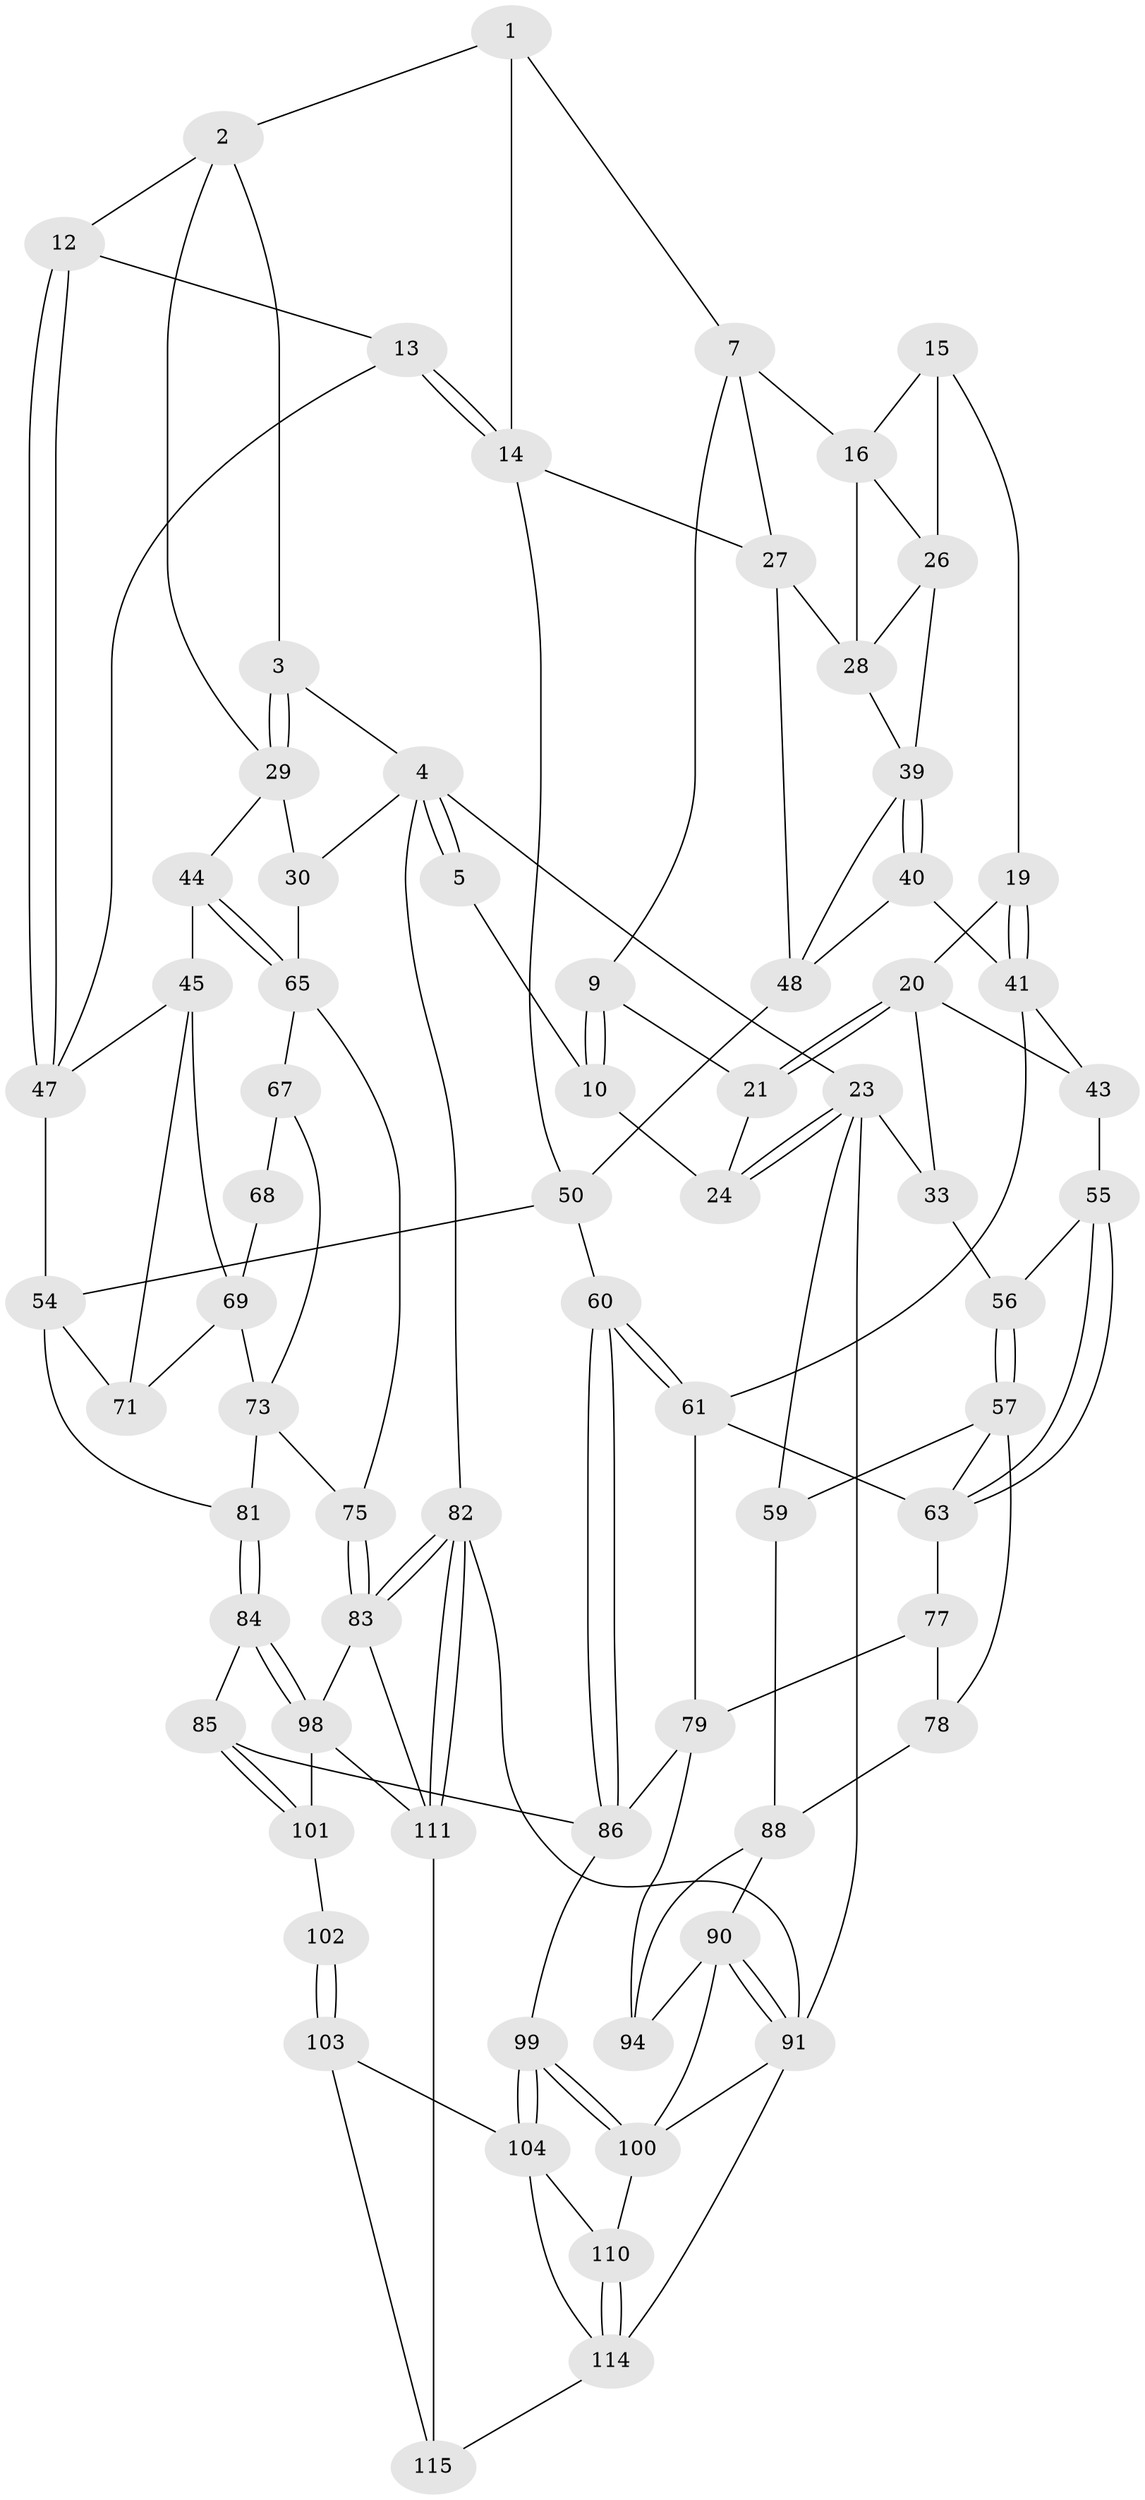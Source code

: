 // Generated by graph-tools (version 1.1) at 2025/52/02/27/25 19:52:36]
// undirected, 72 vertices, 151 edges
graph export_dot {
graph [start="1"]
  node [color=gray90,style=filled];
  1 [pos="+0.763701298390453+0",super="+6"];
  2 [pos="+0.8162679519731578+0.01029375047827095",super="+11"];
  3 [pos="+0.9001645775139305+0.10453129198844917"];
  4 [pos="+1+0",super="+22"];
  5 [pos="+0.7494063312720893+0"];
  7 [pos="+0.5724289249133389+0.03495307536477453",super="+8"];
  9 [pos="+0.546120630443682+0",super="+17"];
  10 [pos="+0.5683492676773785+0"];
  12 [pos="+0.776561973571459+0.1936741929606048"];
  13 [pos="+0.7591183228680544+0.18669275943148753"];
  14 [pos="+0.7489416087943497+0.18187193880711178",super="+35"];
  15 [pos="+0.36189150939363024+0.053991296815059486",super="+18"];
  16 [pos="+0.42500413868828774+0.08721813346300354",super="+25"];
  19 [pos="+0.2643003860843358+0.1386775179225722"];
  20 [pos="+0.1877214263996127+0.09153225021054806",super="+32"];
  21 [pos="+0.1710058245859346+0"];
  23 [pos="+0+0",super="+34"];
  24 [pos="+0.04048379623679131+0"];
  26 [pos="+0.36382648318383704+0.1449587009390696",super="+38"];
  27 [pos="+0.5526073023271032+0.13617580019747114",super="+36"];
  28 [pos="+0.5004968812317729+0.20179953177040047",super="+37"];
  29 [pos="+0.8882901696371178+0.16213019106277857",super="+31"];
  30 [pos="+1+0.1621906782006153"];
  33 [pos="+0.07357083040286136+0.23671211331094005"];
  39 [pos="+0.35841557267337265+0.27033021011321434",super="+49"];
  40 [pos="+0.32719878458052015+0.29840833247416326"];
  41 [pos="+0.3079492933071964+0.303113560144438",super="+42"];
  43 [pos="+0.2638617184600582+0.31727672598647216"];
  44 [pos="+0.9245534111521638+0.33307984640108224"];
  45 [pos="+0.9224558049074427+0.33721175271023357",super="+46"];
  47 [pos="+0.8028092087443865+0.331501304547358",super="+53"];
  48 [pos="+0.5256776582925258+0.3044951059510751",super="+52"];
  50 [pos="+0.6258068923625306+0.4148496009835436",super="+51"];
  54 [pos="+0.6342906202628341+0.41570627664683285",super="+74"];
  55 [pos="+0.21238664951513156+0.34640574615188935"];
  56 [pos="+0.11422003165379756+0.29020738002071184"];
  57 [pos="+0.13364801709623728+0.4164584120534604",super="+58"];
  59 [pos="+0+0.49077432812900046"];
  60 [pos="+0.4942876090904649+0.5058959198972866"];
  61 [pos="+0.36998197926943555+0.5097845446634289",super="+62"];
  63 [pos="+0.1819572136636062+0.41319568073863533",super="+64"];
  65 [pos="+1+0.21789027338178965",super="+66"];
  67 [pos="+1+0.37482833019967676",super="+72"];
  68 [pos="+0.9614905914339008+0.3605798812230836"];
  69 [pos="+0.9260266326720306+0.34273114669628424",super="+70"];
  71 [pos="+0.828549088359789+0.4263759918079183"];
  73 [pos="+0.9587789690301092+0.49800307073887917",super="+76"];
  75 [pos="+1+0.6341500498965261"];
  77 [pos="+0.18169724691763375+0.45528320704108044",super="+80"];
  78 [pos="+0.15648878507410682+0.5128344851374869",super="+87"];
  79 [pos="+0.3260043321504062+0.5430083537373622",super="+93"];
  81 [pos="+0.8164554008401059+0.6383431187644467"];
  82 [pos="+1+1"];
  83 [pos="+1+0.634728624077848",super="+97"];
  84 [pos="+0.7876082085396942+0.673585886658575"];
  85 [pos="+0.5898229460065324+0.6819294091187559"];
  86 [pos="+0.5277419892949894+0.5902160420124835",super="+95"];
  88 [pos="+0.11040560863631377+0.6420911586458664",super="+89"];
  90 [pos="+0+0.694305211787172",super="+96"];
  91 [pos="+0+1",super="+92"];
  94 [pos="+0.14577967238620307+0.6663759396373018"];
  98 [pos="+0.8189046797079287+0.829338603424937",super="+105"];
  99 [pos="+0.309659389303528+0.8031181241018241"];
  100 [pos="+0.1410188350375643+0.8455935931876436",super="+107"];
  101 [pos="+0.5648782022854437+0.7394751796616085",super="+106"];
  102 [pos="+0.47548365507589235+0.8119486167649685",super="+108"];
  103 [pos="+0.3889538231513826+0.8437585753182183",super="+113"];
  104 [pos="+0.3173347283581787+0.8121903455067441",super="+109"];
  110 [pos="+0.16212012560382189+0.9364278958411425"];
  111 [pos="+1+1",super="+112"];
  114 [pos="+0+1",super="+116"];
  115 [pos="+0.42757749624990554+1"];
  1 -- 2;
  1 -- 14;
  1 -- 7;
  2 -- 3;
  2 -- 12;
  2 -- 29;
  3 -- 4;
  3 -- 29;
  3 -- 29;
  4 -- 5;
  4 -- 5;
  4 -- 82;
  4 -- 30;
  4 -- 23;
  5 -- 10;
  7 -- 27;
  7 -- 16;
  7 -- 9;
  9 -- 10;
  9 -- 10;
  9 -- 21;
  10 -- 24;
  12 -- 13;
  12 -- 47;
  12 -- 47;
  13 -- 14;
  13 -- 14;
  13 -- 47;
  14 -- 50;
  14 -- 27;
  15 -- 16;
  15 -- 26;
  15 -- 19;
  16 -- 26;
  16 -- 28;
  19 -- 20;
  19 -- 41;
  19 -- 41;
  20 -- 21;
  20 -- 21;
  20 -- 33;
  20 -- 43;
  21 -- 24;
  23 -- 24;
  23 -- 24;
  23 -- 91;
  23 -- 33;
  23 -- 59;
  26 -- 39;
  26 -- 28;
  27 -- 28;
  27 -- 48;
  28 -- 39;
  29 -- 44;
  29 -- 30;
  30 -- 65;
  33 -- 56;
  39 -- 40;
  39 -- 40;
  39 -- 48;
  40 -- 41;
  40 -- 48;
  41 -- 43;
  41 -- 61;
  43 -- 55;
  44 -- 45;
  44 -- 65;
  44 -- 65;
  45 -- 69;
  45 -- 47;
  45 -- 71;
  47 -- 54;
  48 -- 50;
  50 -- 54;
  50 -- 60;
  54 -- 81;
  54 -- 71;
  55 -- 56;
  55 -- 63;
  55 -- 63;
  56 -- 57;
  56 -- 57;
  57 -- 63;
  57 -- 59;
  57 -- 78;
  59 -- 88;
  60 -- 61;
  60 -- 61;
  60 -- 86;
  60 -- 86;
  61 -- 79;
  61 -- 63;
  63 -- 77;
  65 -- 67;
  65 -- 75;
  67 -- 68 [weight=2];
  67 -- 73;
  68 -- 69;
  69 -- 73;
  69 -- 71;
  73 -- 81;
  73 -- 75;
  75 -- 83;
  75 -- 83;
  77 -- 78 [weight=2];
  77 -- 79;
  78 -- 88;
  79 -- 94;
  79 -- 86;
  81 -- 84;
  81 -- 84;
  82 -- 83;
  82 -- 83;
  82 -- 111;
  82 -- 111;
  82 -- 91;
  83 -- 98;
  83 -- 111;
  84 -- 85;
  84 -- 98;
  84 -- 98;
  85 -- 86;
  85 -- 101;
  85 -- 101;
  86 -- 99;
  88 -- 94;
  88 -- 90;
  90 -- 91;
  90 -- 91;
  90 -- 100;
  90 -- 94;
  91 -- 114;
  91 -- 100;
  98 -- 101;
  98 -- 111;
  99 -- 100;
  99 -- 100;
  99 -- 104;
  99 -- 104;
  100 -- 110;
  101 -- 102 [weight=2];
  102 -- 103 [weight=2];
  102 -- 103;
  103 -- 104;
  103 -- 115;
  104 -- 114;
  104 -- 110;
  110 -- 114;
  110 -- 114;
  111 -- 115;
  114 -- 115;
}
